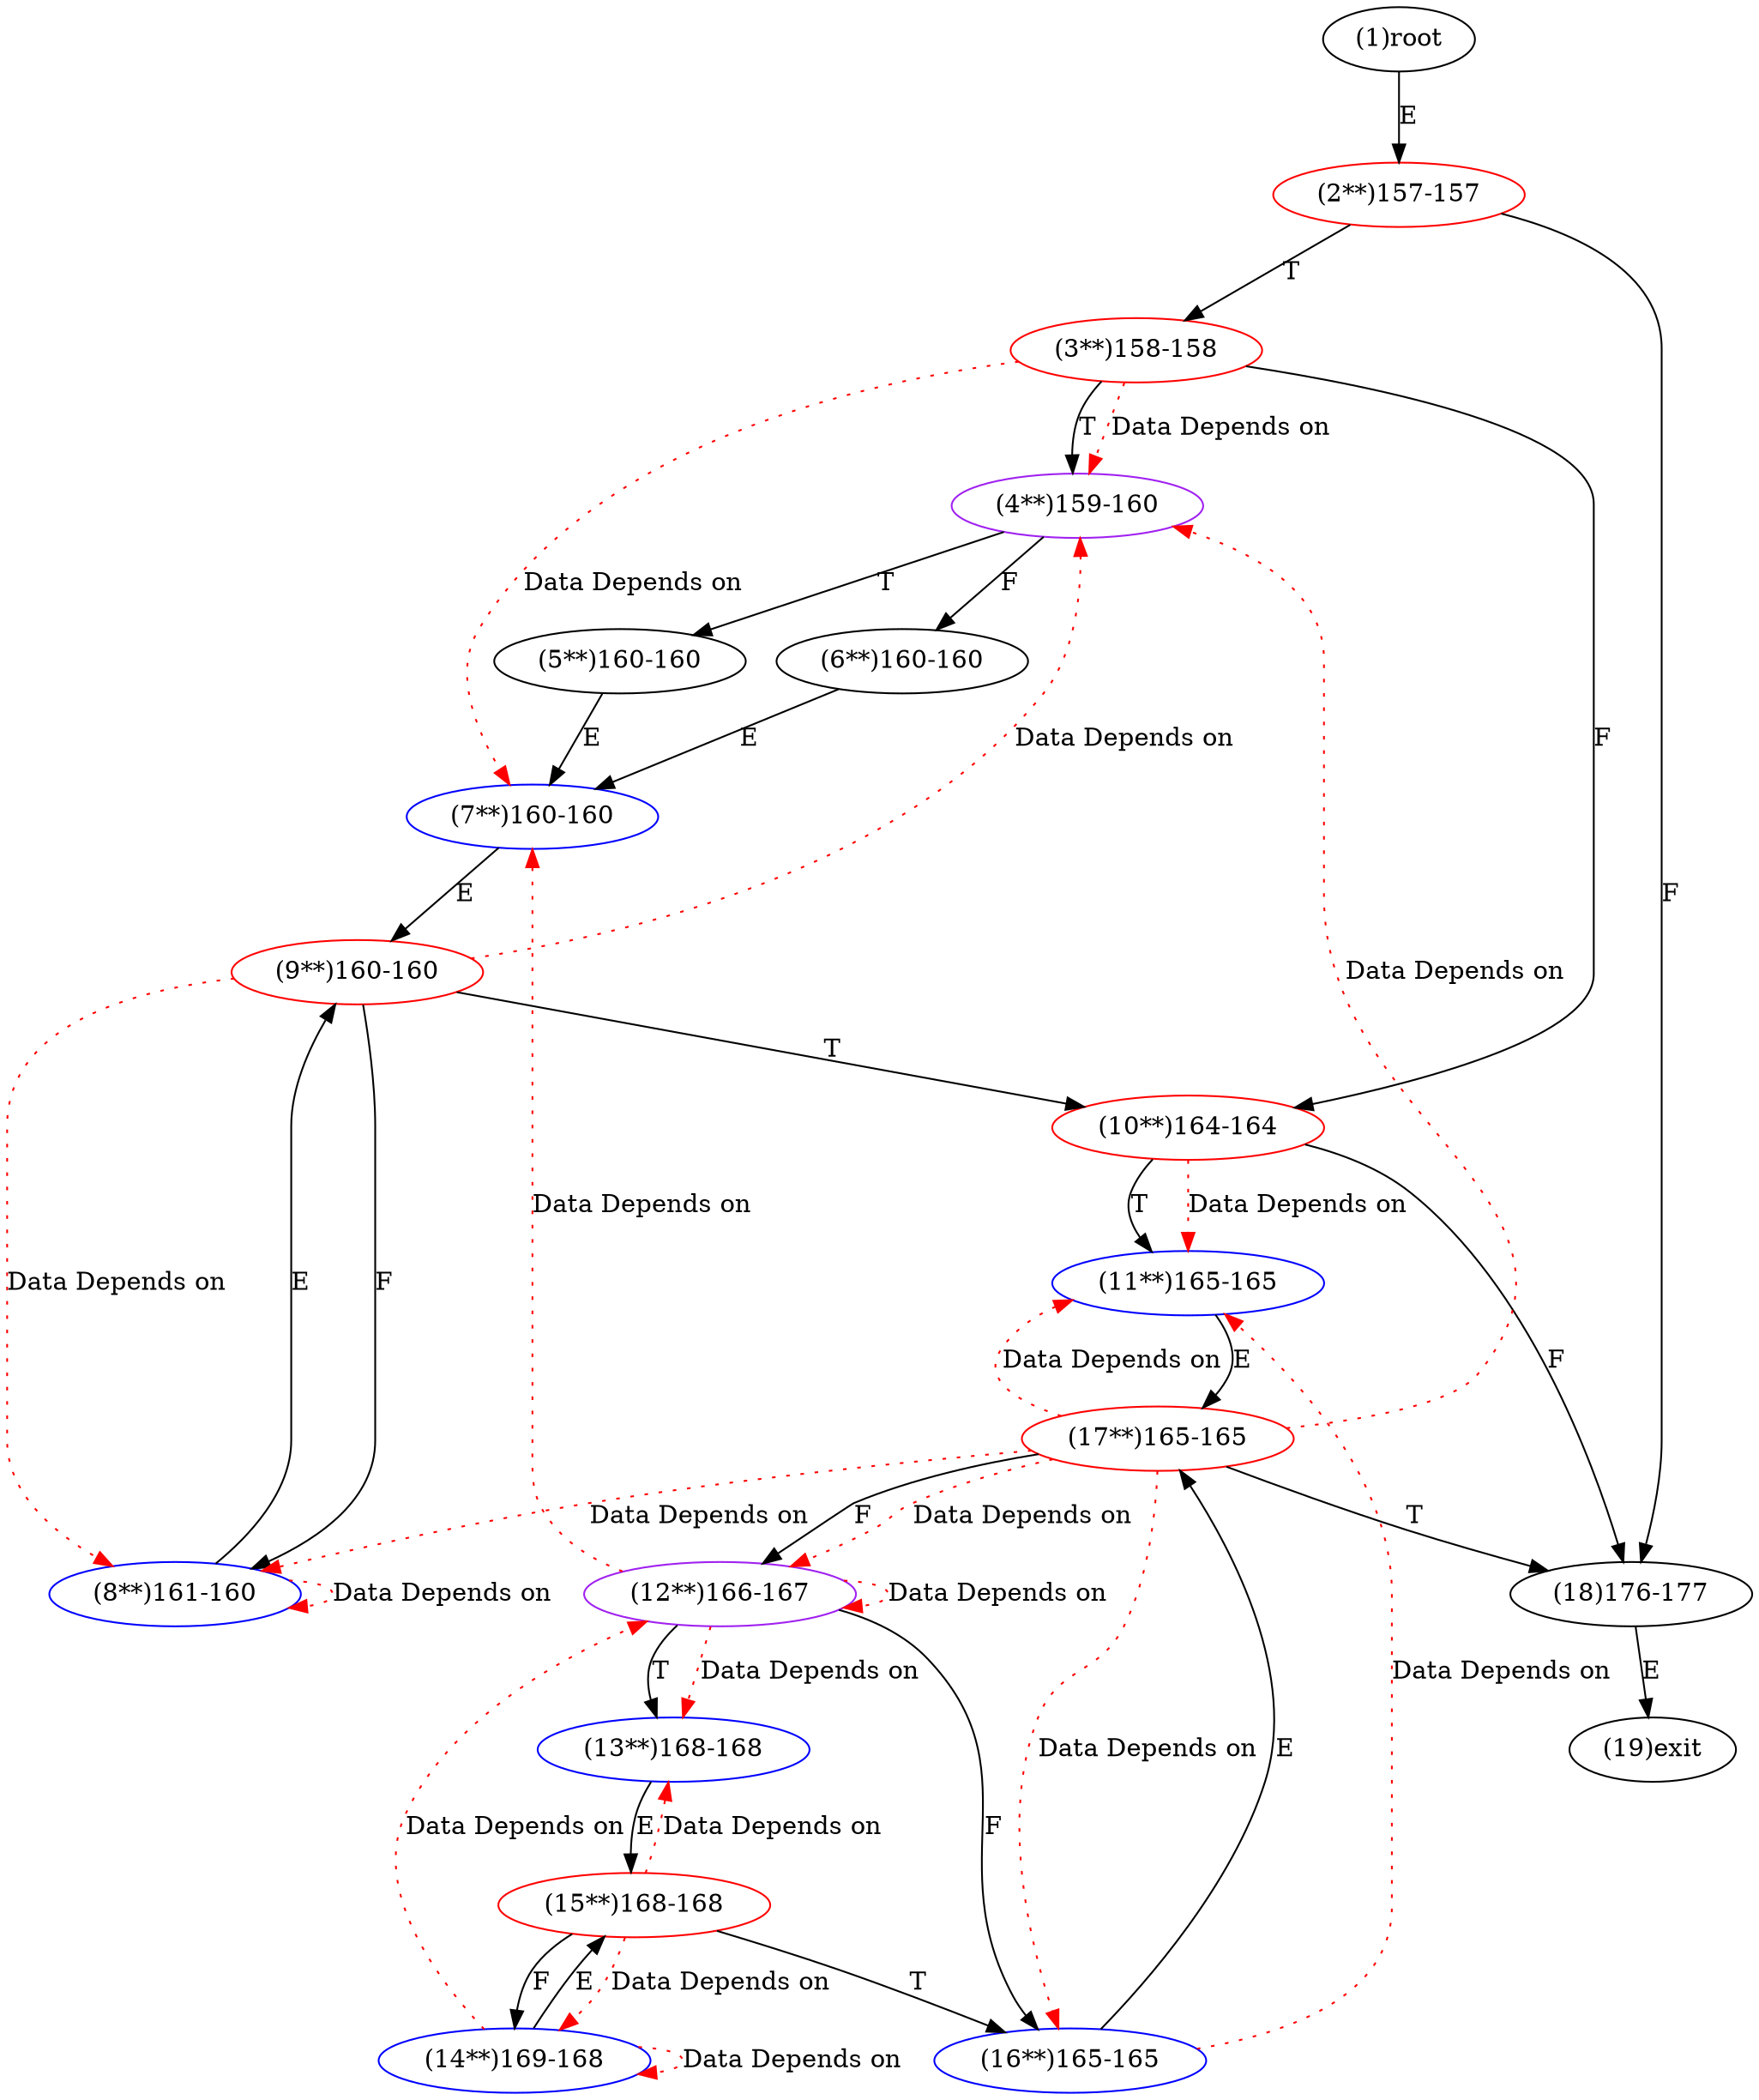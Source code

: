 digraph "" { 
1[ label="(1)root"];
2[ label="(2**)157-157",color=red];
3[ label="(3**)158-158",color=red];
4[ label="(4**)159-160",color=purple];
5[ label="(5**)160-160"];
6[ label="(6**)160-160"];
7[ label="(7**)160-160",color=blue];
8[ label="(8**)161-160",color=blue];
9[ label="(9**)160-160",color=red];
10[ label="(10**)164-164",color=red];
11[ label="(11**)165-165",color=blue];
12[ label="(12**)166-167",color=purple];
13[ label="(13**)168-168",color=blue];
14[ label="(14**)169-168",color=blue];
15[ label="(15**)168-168",color=red];
17[ label="(17**)165-165",color=red];
16[ label="(16**)165-165",color=blue];
19[ label="(19)exit"];
18[ label="(18)176-177"];
1->2[ label="E"];
2->18[ label="F"];
2->3[ label="T"];
3->10[ label="F"];
3->4[ label="T"];
4->6[ label="F"];
4->5[ label="T"];
5->7[ label="E"];
6->7[ label="E"];
7->9[ label="E"];
8->9[ label="E"];
9->8[ label="F"];
9->10[ label="T"];
10->18[ label="F"];
10->11[ label="T"];
11->17[ label="E"];
12->16[ label="F"];
12->13[ label="T"];
13->15[ label="E"];
14->15[ label="E"];
15->14[ label="F"];
15->16[ label="T"];
16->17[ label="E"];
17->12[ label="F"];
17->18[ label="T"];
18->19[ label="E"];
3->7[ color="red" label="Data Depends on" style = dotted ];
3->4[ color="red" label="Data Depends on" style = dotted ];
8->8[ color="red" label="Data Depends on" style = dotted ];
9->8[ color="red" label="Data Depends on" style = dotted ];
9->4[ color="red" label="Data Depends on" style = dotted ];
10->11[ color="red" label="Data Depends on" style = dotted ];
12->12[ color="red" label="Data Depends on" style = dotted ];
12->13[ color="red" label="Data Depends on" style = dotted ];
12->7[ color="red" label="Data Depends on" style = dotted ];
14->14[ color="red" label="Data Depends on" style = dotted ];
14->12[ color="red" label="Data Depends on" style = dotted ];
15->14[ color="red" label="Data Depends on" style = dotted ];
15->13[ color="red" label="Data Depends on" style = dotted ];
17->16[ color="red" label="Data Depends on" style = dotted ];
17->4[ color="red" label="Data Depends on" style = dotted ];
17->8[ color="red" label="Data Depends on" style = dotted ];
17->11[ color="red" label="Data Depends on" style = dotted ];
17->12[ color="red" label="Data Depends on" style = dotted ];
16->11[ color="red" label="Data Depends on" style = dotted ];
}